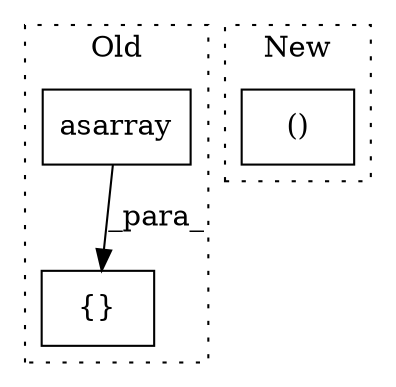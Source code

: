 digraph G {
subgraph cluster0 {
1 [label="asarray" a="32" s="11971,12100" l="19,-5" shape="box"];
3 [label="{}" a="4" s="12133,12308" l="6,2" shape="box"];
label = "Old";
style="dotted";
}
subgraph cluster1 {
2 [label="()" a="106" s="12332" l="53" shape="box"];
label = "New";
style="dotted";
}
1 -> 3 [label="_para_"];
}